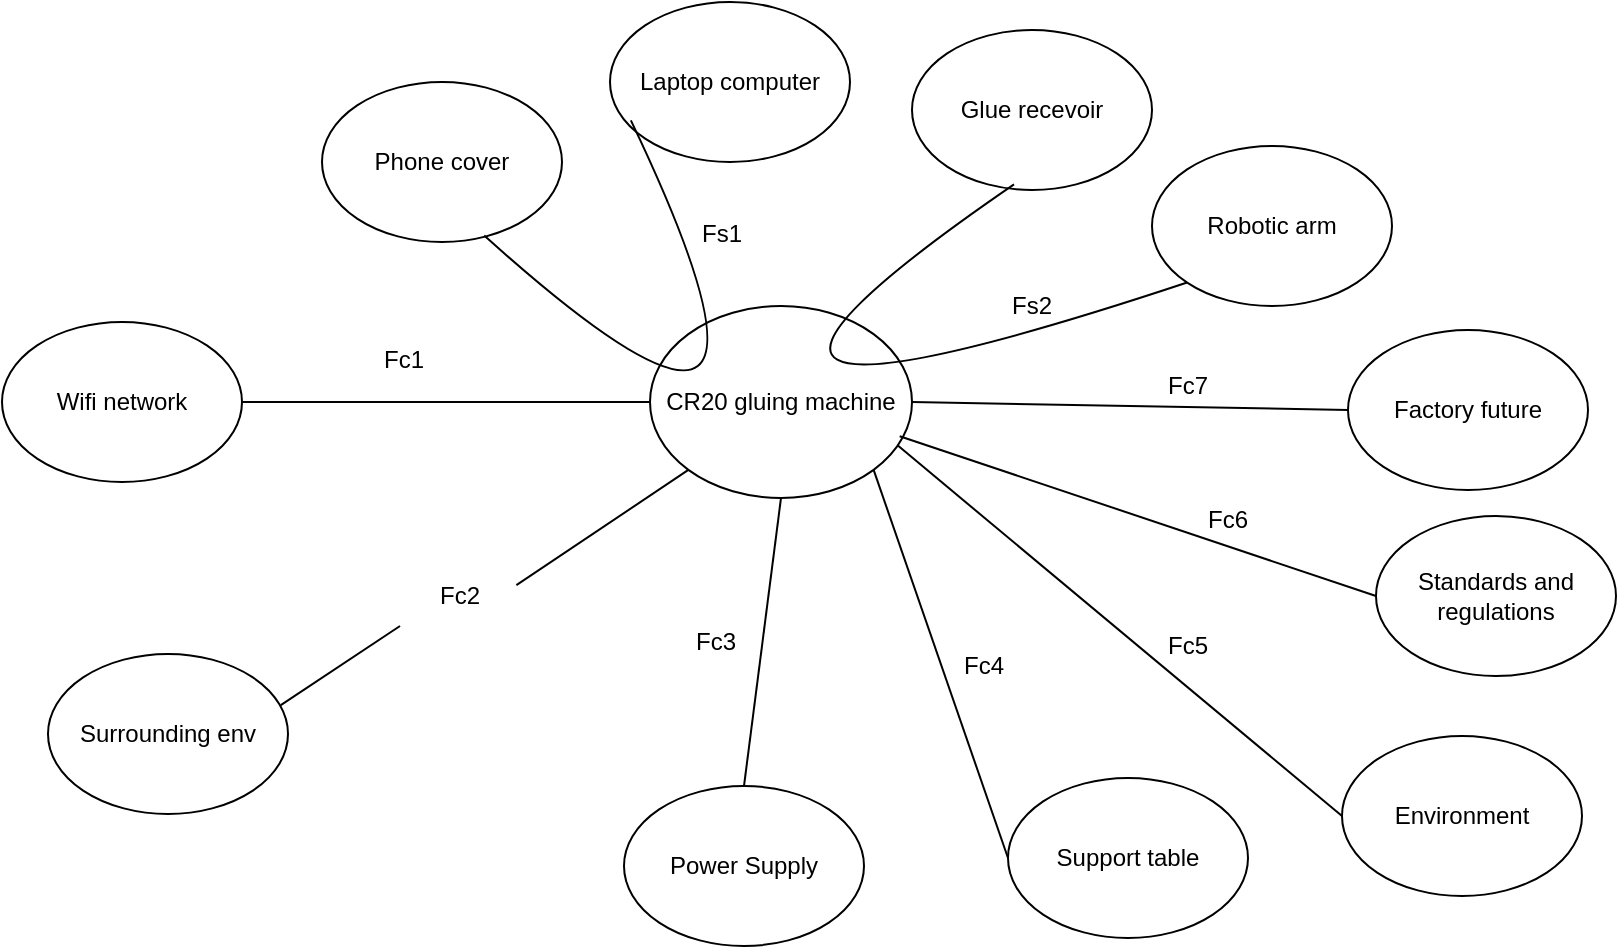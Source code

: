 <mxfile version="26.2.14">
  <diagram name="Page-1" id="rhsc-qh1pszq7NTg1bcD">
    <mxGraphModel dx="1426" dy="1958" grid="0" gridSize="10" guides="1" tooltips="1" connect="1" arrows="1" fold="1" page="0" pageScale="1" pageWidth="850" pageHeight="1100" math="0" shadow="0">
      <root>
        <mxCell id="0" />
        <mxCell id="1" parent="0" />
        <mxCell id="Dn5VS5hVoH6_ir9Mhc69-1" value="CR20 gluing machine" style="ellipse;whiteSpace=wrap;html=1;" vertex="1" parent="1">
          <mxGeometry x="-22" y="-344" width="131" height="96" as="geometry" />
        </mxCell>
        <mxCell id="Dn5VS5hVoH6_ir9Mhc69-2" value="Glue recevoir" style="ellipse;whiteSpace=wrap;html=1;" vertex="1" parent="1">
          <mxGeometry x="109" y="-482" width="120" height="80" as="geometry" />
        </mxCell>
        <mxCell id="Dn5VS5hVoH6_ir9Mhc69-3" value="Robotic arm" style="ellipse;whiteSpace=wrap;html=1;" vertex="1" parent="1">
          <mxGeometry x="229" y="-424" width="120" height="80" as="geometry" />
        </mxCell>
        <mxCell id="Dn5VS5hVoH6_ir9Mhc69-4" value="Wifi network" style="ellipse;whiteSpace=wrap;html=1;" vertex="1" parent="1">
          <mxGeometry x="-346" y="-336" width="120" height="80" as="geometry" />
        </mxCell>
        <mxCell id="Dn5VS5hVoH6_ir9Mhc69-5" value="Surrounding env" style="ellipse;whiteSpace=wrap;html=1;" vertex="1" parent="1">
          <mxGeometry x="-323" y="-170" width="120" height="80" as="geometry" />
        </mxCell>
        <mxCell id="Dn5VS5hVoH6_ir9Mhc69-6" value="Power Supply" style="ellipse;whiteSpace=wrap;html=1;" vertex="1" parent="1">
          <mxGeometry x="-35" y="-104" width="120" height="80" as="geometry" />
        </mxCell>
        <mxCell id="Dn5VS5hVoH6_ir9Mhc69-7" value="Support table" style="ellipse;whiteSpace=wrap;html=1;" vertex="1" parent="1">
          <mxGeometry x="157" y="-108" width="120" height="80" as="geometry" />
        </mxCell>
        <mxCell id="Dn5VS5hVoH6_ir9Mhc69-11" value="" style="endArrow=none;html=1;rounded=0;fontSize=12;startSize=8;endSize=8;curved=1;exitX=0.97;exitY=0.32;exitDx=0;exitDy=0;entryX=0;entryY=1;entryDx=0;entryDy=0;exitPerimeter=0;" edge="1" parent="1" source="Dn5VS5hVoH6_ir9Mhc69-28" target="Dn5VS5hVoH6_ir9Mhc69-1">
          <mxGeometry width="50" height="50" relative="1" as="geometry">
            <mxPoint x="93" y="-267" as="sourcePoint" />
            <mxPoint x="212" y="-254" as="targetPoint" />
          </mxGeometry>
        </mxCell>
        <mxCell id="Dn5VS5hVoH6_ir9Mhc69-12" value="" style="endArrow=none;html=1;rounded=0;fontSize=12;startSize=8;endSize=8;curved=1;exitX=0.5;exitY=0;exitDx=0;exitDy=0;entryX=0.5;entryY=1;entryDx=0;entryDy=0;" edge="1" parent="1" source="Dn5VS5hVoH6_ir9Mhc69-6" target="Dn5VS5hVoH6_ir9Mhc69-1">
          <mxGeometry width="50" height="50" relative="1" as="geometry">
            <mxPoint x="128" y="-174" as="sourcePoint" />
            <mxPoint x="227" y="-239" as="targetPoint" />
          </mxGeometry>
        </mxCell>
        <mxCell id="Dn5VS5hVoH6_ir9Mhc69-13" value="" style="endArrow=none;html=1;rounded=0;fontSize=12;startSize=8;endSize=8;curved=1;exitX=0;exitY=0.5;exitDx=0;exitDy=0;entryX=1;entryY=1;entryDx=0;entryDy=0;" edge="1" parent="1" source="Dn5VS5hVoH6_ir9Mhc69-7" target="Dn5VS5hVoH6_ir9Mhc69-1">
          <mxGeometry width="50" height="50" relative="1" as="geometry">
            <mxPoint x="269" y="-152" as="sourcePoint" />
            <mxPoint x="269" y="-227" as="targetPoint" />
          </mxGeometry>
        </mxCell>
        <mxCell id="Dn5VS5hVoH6_ir9Mhc69-17" value="" style="endArrow=none;html=1;rounded=0;fontSize=12;startSize=8;endSize=8;curved=1;entryX=0;entryY=1;entryDx=0;entryDy=0;exitX=0.425;exitY=0.965;exitDx=0;exitDy=0;exitPerimeter=0;" edge="1" parent="1" source="Dn5VS5hVoH6_ir9Mhc69-2" target="Dn5VS5hVoH6_ir9Mhc69-3">
          <mxGeometry width="50" height="50" relative="1" as="geometry">
            <mxPoint x="207" y="-312" as="sourcePoint" />
            <mxPoint x="257" y="-362" as="targetPoint" />
            <Array as="points">
              <mxPoint x="-60" y="-254" />
            </Array>
          </mxGeometry>
        </mxCell>
        <mxCell id="Dn5VS5hVoH6_ir9Mhc69-20" value="Fc3" style="text;html=1;align=center;verticalAlign=middle;whiteSpace=wrap;rounded=0;" vertex="1" parent="1">
          <mxGeometry x="-19" y="-191" width="60" height="30" as="geometry" />
        </mxCell>
        <mxCell id="Dn5VS5hVoH6_ir9Mhc69-21" value="Fc4" style="text;html=1;align=center;verticalAlign=middle;whiteSpace=wrap;rounded=0;" vertex="1" parent="1">
          <mxGeometry x="115" y="-179" width="60" height="30" as="geometry" />
        </mxCell>
        <mxCell id="Dn5VS5hVoH6_ir9Mhc69-22" value="Fs2" style="text;html=1;align=center;verticalAlign=middle;whiteSpace=wrap;rounded=0;" vertex="1" parent="1">
          <mxGeometry x="139" y="-359" width="60" height="30" as="geometry" />
        </mxCell>
        <mxCell id="Dn5VS5hVoH6_ir9Mhc69-23" value="Phone cover" style="ellipse;whiteSpace=wrap;html=1;" vertex="1" parent="1">
          <mxGeometry x="-186" y="-456" width="120" height="80" as="geometry" />
        </mxCell>
        <mxCell id="Dn5VS5hVoH6_ir9Mhc69-24" value="Laptop computer" style="ellipse;whiteSpace=wrap;html=1;" vertex="1" parent="1">
          <mxGeometry x="-42" y="-496" width="120" height="80" as="geometry" />
        </mxCell>
        <mxCell id="Dn5VS5hVoH6_ir9Mhc69-25" value="Fs1" style="text;html=1;align=center;verticalAlign=middle;whiteSpace=wrap;rounded=0;" vertex="1" parent="1">
          <mxGeometry x="-16" y="-395" width="60" height="30" as="geometry" />
        </mxCell>
        <mxCell id="Dn5VS5hVoH6_ir9Mhc69-27" value="" style="endArrow=none;html=1;rounded=0;fontSize=12;startSize=8;endSize=8;curved=1;exitX=0.676;exitY=0.96;exitDx=0;exitDy=0;exitPerimeter=0;entryX=0.087;entryY=0.74;entryDx=0;entryDy=0;entryPerimeter=0;" edge="1" parent="1" source="Dn5VS5hVoH6_ir9Mhc69-23" target="Dn5VS5hVoH6_ir9Mhc69-24">
          <mxGeometry width="50" height="50" relative="1" as="geometry">
            <mxPoint x="14" y="-220" as="sourcePoint" />
            <mxPoint x="64" y="-270" as="targetPoint" />
            <Array as="points">
              <mxPoint x="72" y="-220" />
            </Array>
          </mxGeometry>
        </mxCell>
        <mxCell id="Dn5VS5hVoH6_ir9Mhc69-29" value="" style="endArrow=none;html=1;rounded=0;fontSize=12;startSize=8;endSize=8;curved=1;exitX=0.97;exitY=0.32;exitDx=0;exitDy=0;entryX=0;entryY=1;entryDx=0;entryDy=0;exitPerimeter=0;" edge="1" parent="1" source="Dn5VS5hVoH6_ir9Mhc69-5" target="Dn5VS5hVoH6_ir9Mhc69-28">
          <mxGeometry width="50" height="50" relative="1" as="geometry">
            <mxPoint x="-207" y="-144" as="sourcePoint" />
            <mxPoint x="-3" y="-262" as="targetPoint" />
          </mxGeometry>
        </mxCell>
        <mxCell id="Dn5VS5hVoH6_ir9Mhc69-28" value="Fc2" style="text;html=1;align=center;verticalAlign=middle;whiteSpace=wrap;rounded=0;" vertex="1" parent="1">
          <mxGeometry x="-147" y="-214" width="60" height="30" as="geometry" />
        </mxCell>
        <mxCell id="Dn5VS5hVoH6_ir9Mhc69-30" value="Fc1" style="text;html=1;align=center;verticalAlign=middle;whiteSpace=wrap;rounded=0;" vertex="1" parent="1">
          <mxGeometry x="-175" y="-332" width="60" height="30" as="geometry" />
        </mxCell>
        <mxCell id="Dn5VS5hVoH6_ir9Mhc69-31" value="" style="endArrow=none;html=1;rounded=0;fontSize=12;startSize=8;endSize=8;curved=1;exitX=1;exitY=0.5;exitDx=0;exitDy=0;entryX=0;entryY=0.5;entryDx=0;entryDy=0;" edge="1" parent="1" source="Dn5VS5hVoH6_ir9Mhc69-4" target="Dn5VS5hVoH6_ir9Mhc69-1">
          <mxGeometry width="50" height="50" relative="1" as="geometry">
            <mxPoint x="-113" y="-282" as="sourcePoint" />
            <mxPoint x="-63" y="-332" as="targetPoint" />
          </mxGeometry>
        </mxCell>
        <mxCell id="Dn5VS5hVoH6_ir9Mhc69-32" value="Environment" style="ellipse;whiteSpace=wrap;html=1;" vertex="1" parent="1">
          <mxGeometry x="324" y="-129" width="120" height="80" as="geometry" />
        </mxCell>
        <mxCell id="Dn5VS5hVoH6_ir9Mhc69-33" value="Standards and regulations" style="ellipse;whiteSpace=wrap;html=1;" vertex="1" parent="1">
          <mxGeometry x="341" y="-239" width="120" height="80" as="geometry" />
        </mxCell>
        <mxCell id="Dn5VS5hVoH6_ir9Mhc69-34" value="Factory future" style="ellipse;whiteSpace=wrap;html=1;" vertex="1" parent="1">
          <mxGeometry x="327" y="-332" width="120" height="80" as="geometry" />
        </mxCell>
        <mxCell id="Dn5VS5hVoH6_ir9Mhc69-35" value="" style="endArrow=none;html=1;rounded=0;fontSize=12;startSize=8;endSize=8;curved=1;exitX=0;exitY=0.5;exitDx=0;exitDy=0;entryX=0.946;entryY=0.727;entryDx=0;entryDy=0;entryPerimeter=0;" edge="1" parent="1" source="Dn5VS5hVoH6_ir9Mhc69-32" target="Dn5VS5hVoH6_ir9Mhc69-1">
          <mxGeometry width="50" height="50" relative="1" as="geometry">
            <mxPoint x="132" y="-282" as="sourcePoint" />
            <mxPoint x="182" y="-332" as="targetPoint" />
          </mxGeometry>
        </mxCell>
        <mxCell id="Dn5VS5hVoH6_ir9Mhc69-36" value="" style="endArrow=none;html=1;rounded=0;fontSize=12;startSize=8;endSize=8;curved=1;exitX=0;exitY=0.5;exitDx=0;exitDy=0;entryX=0.953;entryY=0.678;entryDx=0;entryDy=0;entryPerimeter=0;" edge="1" parent="1" source="Dn5VS5hVoH6_ir9Mhc69-33" target="Dn5VS5hVoH6_ir9Mhc69-1">
          <mxGeometry width="50" height="50" relative="1" as="geometry">
            <mxPoint x="132" y="-282" as="sourcePoint" />
            <mxPoint x="182" y="-332" as="targetPoint" />
          </mxGeometry>
        </mxCell>
        <mxCell id="Dn5VS5hVoH6_ir9Mhc69-37" value="" style="endArrow=none;html=1;rounded=0;fontSize=12;startSize=8;endSize=8;curved=1;exitX=0;exitY=0.5;exitDx=0;exitDy=0;entryX=1;entryY=0.5;entryDx=0;entryDy=0;" edge="1" parent="1" source="Dn5VS5hVoH6_ir9Mhc69-34" target="Dn5VS5hVoH6_ir9Mhc69-1">
          <mxGeometry width="50" height="50" relative="1" as="geometry">
            <mxPoint x="351" y="-189" as="sourcePoint" />
            <mxPoint x="113" y="-269" as="targetPoint" />
          </mxGeometry>
        </mxCell>
        <mxCell id="Dn5VS5hVoH6_ir9Mhc69-38" value="Fc5" style="text;html=1;align=center;verticalAlign=middle;whiteSpace=wrap;rounded=0;" vertex="1" parent="1">
          <mxGeometry x="217" y="-189" width="60" height="30" as="geometry" />
        </mxCell>
        <mxCell id="Dn5VS5hVoH6_ir9Mhc69-39" value="Fc6" style="text;html=1;align=center;verticalAlign=middle;whiteSpace=wrap;rounded=0;" vertex="1" parent="1">
          <mxGeometry x="237" y="-252" width="60" height="30" as="geometry" />
        </mxCell>
        <mxCell id="Dn5VS5hVoH6_ir9Mhc69-40" value="Fc7" style="text;html=1;align=center;verticalAlign=middle;whiteSpace=wrap;rounded=0;" vertex="1" parent="1">
          <mxGeometry x="217" y="-319" width="60" height="30" as="geometry" />
        </mxCell>
      </root>
    </mxGraphModel>
  </diagram>
</mxfile>
